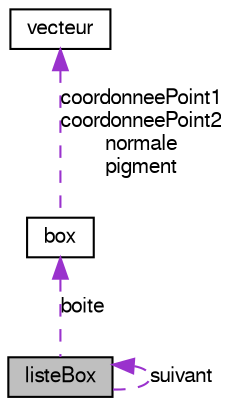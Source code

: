 digraph G
{
  edge [fontname="FreeSans",fontsize="10",labelfontname="FreeSans",labelfontsize="10"];
  node [fontname="FreeSans",fontsize="10",shape=record];
  Node1 [label="listeBox",height=0.2,width=0.4,color="black", fillcolor="grey75", style="filled" fontcolor="black"];
  Node2 -> Node1 [dir=back,color="darkorchid3",fontsize="10",style="dashed",label="boite",fontname="FreeSans"];
  Node2 [label="box",height=0.2,width=0.4,color="black", fillcolor="white", style="filled",URL="$structbox.html",tooltip="structure définissant un cube"];
  Node3 -> Node2 [dir=back,color="darkorchid3",fontsize="10",style="dashed",label="coordonneePoint1\ncoordonneePoint2\nnormale\npigment",fontname="FreeSans"];
  Node3 [label="vecteur",height=0.2,width=0.4,color="black", fillcolor="white", style="filled",URL="$structvecteur.html",tooltip="structure définissant un vecteur de taille 3"];
  Node1 -> Node1 [dir=back,color="darkorchid3",fontsize="10",style="dashed",label="suivant",fontname="FreeSans"];
}
